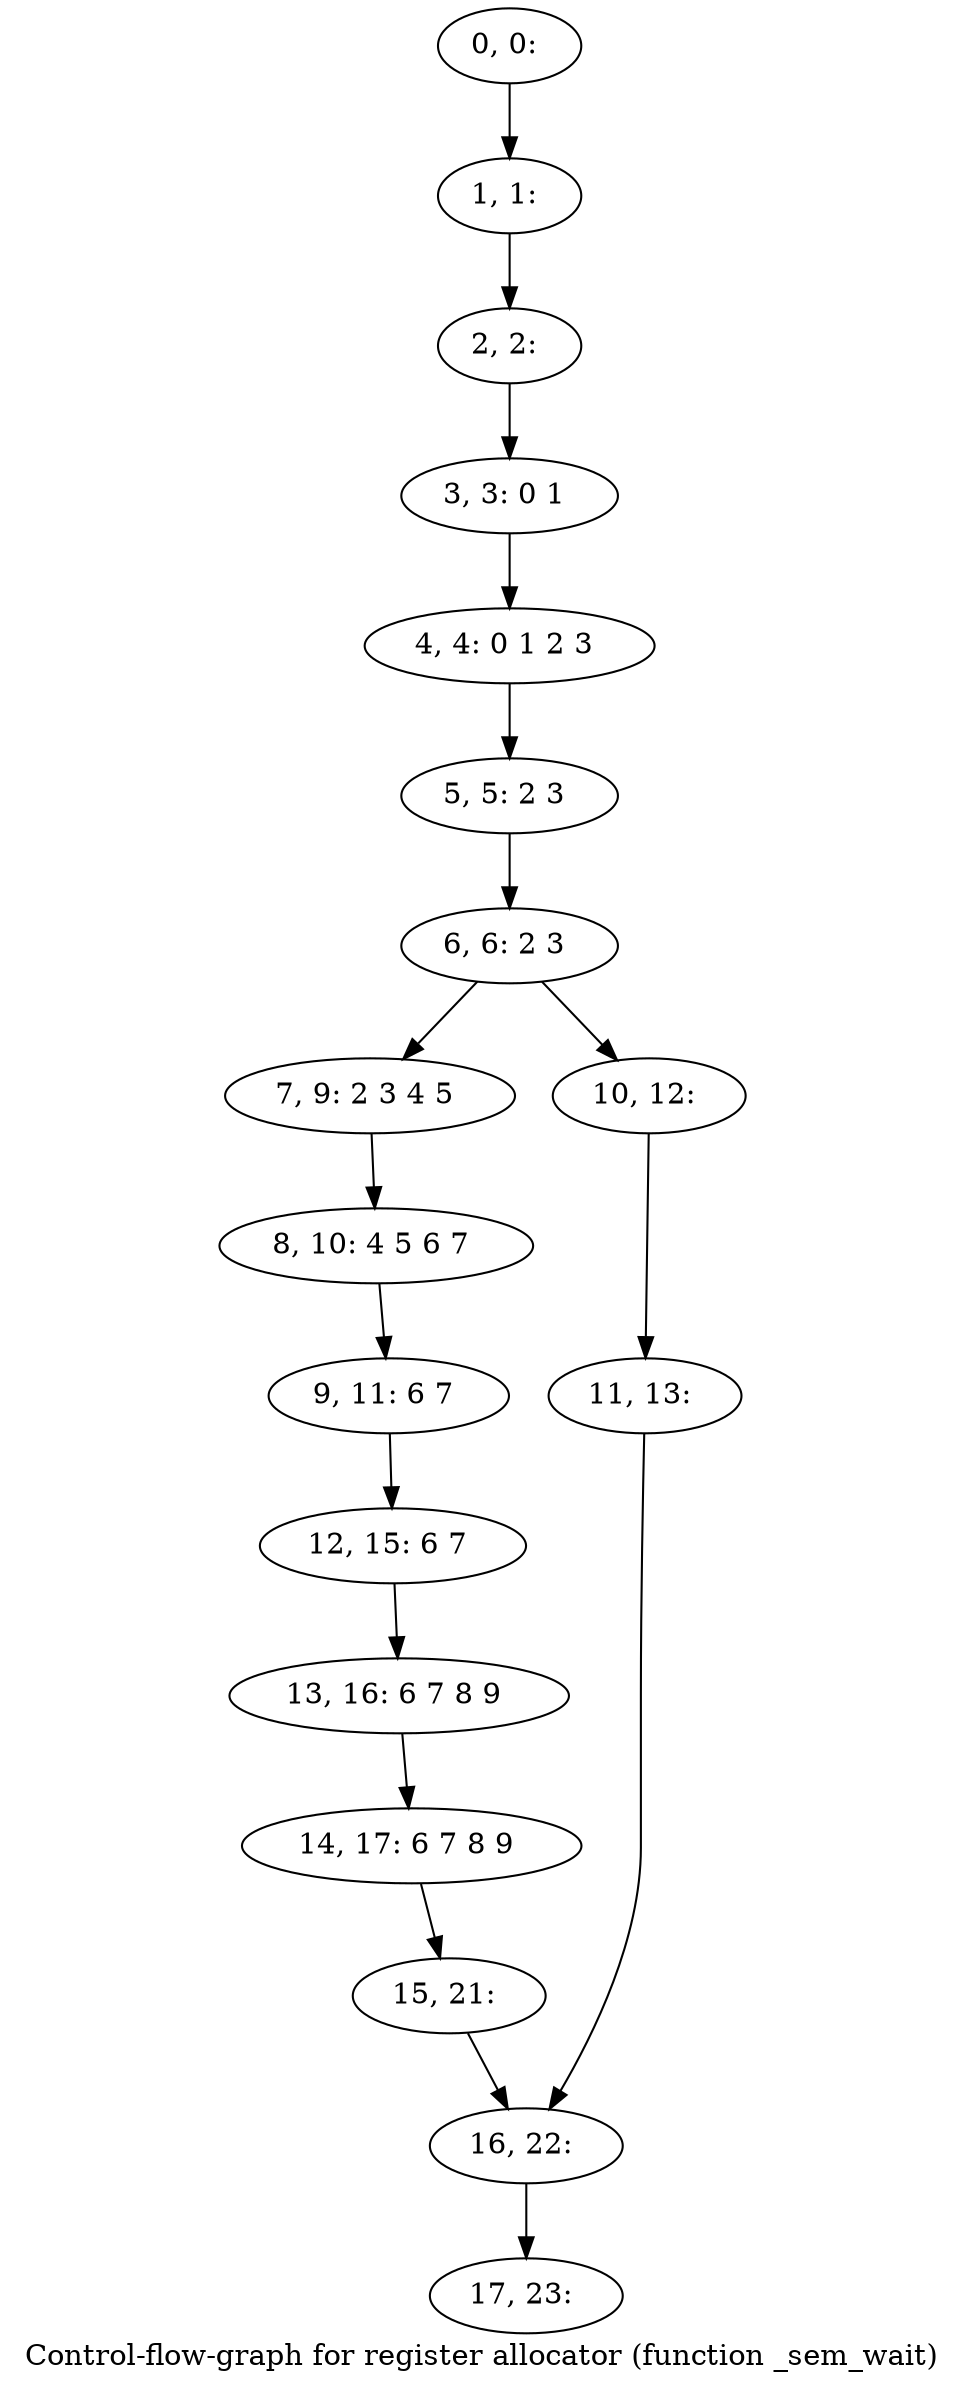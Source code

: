 digraph G {
graph [label="Control-flow-graph for register allocator (function _sem_wait)"]
0[label="0, 0: "];
1[label="1, 1: "];
2[label="2, 2: "];
3[label="3, 3: 0 1 "];
4[label="4, 4: 0 1 2 3 "];
5[label="5, 5: 2 3 "];
6[label="6, 6: 2 3 "];
7[label="7, 9: 2 3 4 5 "];
8[label="8, 10: 4 5 6 7 "];
9[label="9, 11: 6 7 "];
10[label="10, 12: "];
11[label="11, 13: "];
12[label="12, 15: 6 7 "];
13[label="13, 16: 6 7 8 9 "];
14[label="14, 17: 6 7 8 9 "];
15[label="15, 21: "];
16[label="16, 22: "];
17[label="17, 23: "];
0->1 ;
1->2 ;
2->3 ;
3->4 ;
4->5 ;
5->6 ;
6->7 ;
6->10 ;
7->8 ;
8->9 ;
9->12 ;
10->11 ;
11->16 ;
12->13 ;
13->14 ;
14->15 ;
15->16 ;
16->17 ;
}
